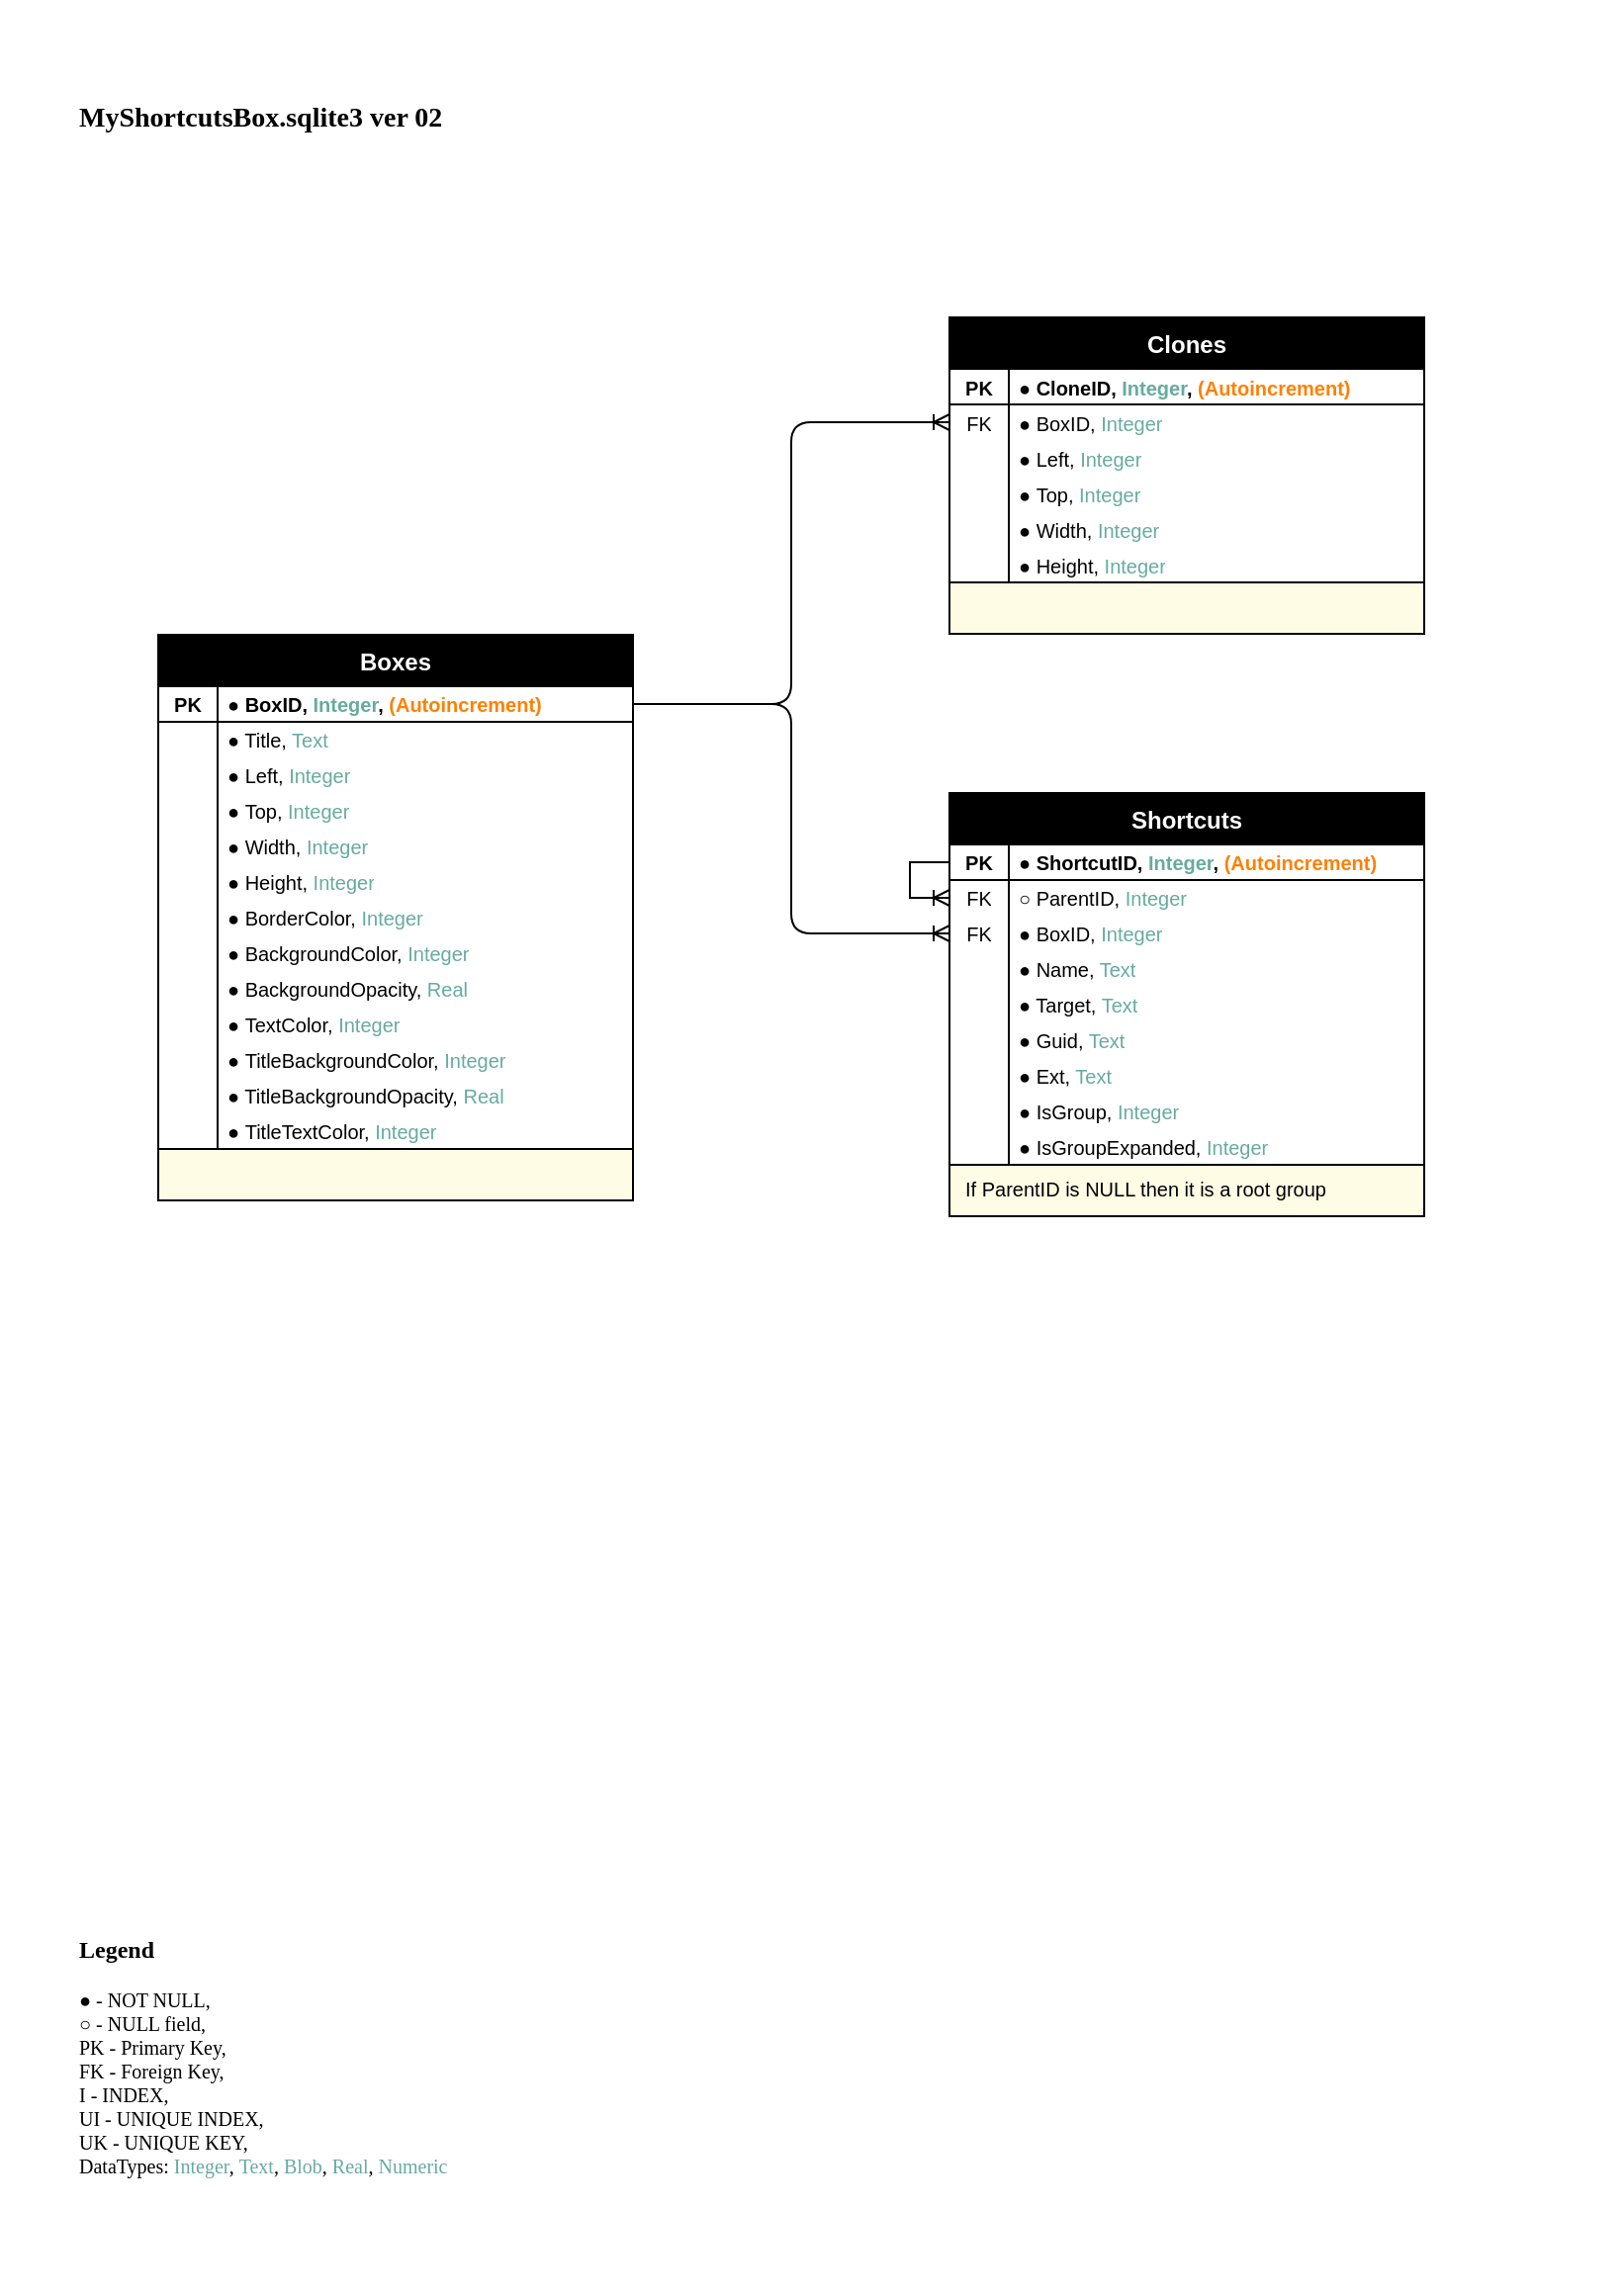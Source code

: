 <mxfile pages="1" version="11.2.4" type="device"><diagram id="GrYv8rEV_F49_auO6Bbg" name="Page-1"><mxGraphModel dx="1278" dy="998" grid="1" gridSize="10" guides="1" tooltips="1" connect="1" arrows="1" fold="1" page="1" pageScale="1" pageWidth="827" pageHeight="1169" background="#FFFFFF" math="0" shadow="0"><root><mxCell id="0"/><mxCell id="1" parent="0"/><mxCell id="ph_5-gx95TjAHodFDdF8-12" value="&lt;div style=&quot;text-align: left ; font-size: 14px&quot;&gt;&lt;span style=&quot;font-size: 14px&quot;&gt;MyShortcutsBox.sqlite3 ver 02&lt;/span&gt;&lt;/div&gt;" style="text;strokeColor=none;fillColor=none;spacing=0;spacingTop=0;overflow=hidden;rounded=0;shadow=0;glass=0;comic=0;startSize=26;fontFamily=Verdana;fontSize=14;fontColor=#000000;verticalAlign=middle;html=1;fontStyle=1;spacingLeft=40;labelPosition=center;verticalLabelPosition=middle;align=left;" parent="1" vertex="1"><mxGeometry width="820" height="120" as="geometry"/></mxCell><mxCell id="ph_5-gx95TjAHodFDdF8-13" value="&lt;font style=&quot;font-size: 12px&quot;&gt;&lt;b&gt;Legend&lt;br&gt;&lt;/b&gt;&lt;/font&gt;&lt;br&gt;●&amp;nbsp;- NOT NULL,&amp;nbsp;&lt;br&gt;○&amp;nbsp;- NULL field,&amp;nbsp;&lt;br&gt;PK - Primary Key,&amp;nbsp;&lt;br&gt;FK - Foreign Key,&amp;nbsp;&lt;br&gt;I&amp;nbsp;- INDEX,&amp;nbsp;&lt;br&gt;UI&amp;nbsp;- UNIQUE INDEX, &lt;br&gt;UK&amp;nbsp;- UNIQUE KEY,&lt;font color=&quot;#67ab9f&quot;&gt;&amp;nbsp;&lt;/font&gt;&lt;br&gt;DataTypes:&lt;font color=&quot;#67ab9f&quot;&gt;&amp;nbsp;&lt;/font&gt;&lt;font color=&quot;#67ab9f&quot;&gt;Integer&lt;/font&gt;,&amp;nbsp;&lt;font color=&quot;#67ab9f&quot;&gt;Text&lt;/font&gt;,&amp;nbsp;&lt;font color=&quot;#67ab9f&quot;&gt;Blob&lt;/font&gt;,&amp;nbsp;&lt;font color=&quot;#67ab9f&quot;&gt;Real&lt;/font&gt;,&amp;nbsp;&lt;font color=&quot;#67ab9f&quot;&gt;Numeric&lt;/font&gt;" style="text;strokeColor=none;fillColor=none;spacing=40;spacingTop=0;overflow=hidden;rounded=0;shadow=0;glass=0;comic=0;startSize=26;fontFamily=Verdana;fontSize=10;fontColor=#000000;verticalAlign=middle;spacingLeft=0;html=1;spacingBottom=0;spacingRight=0;" parent="1" vertex="1"><mxGeometry y="920" width="820" height="240" as="geometry"/></mxCell><mxCell id="ph_5-gx95TjAHodFDdF8-14" value="" style="fontSize=12;html=1;endArrow=ERoneToMany;shadow=0;strokeColor=#000000;rounded=1;edgeStyle=orthogonalEdgeStyle;exitX=1;exitY=0.5;exitDx=0;exitDy=0;entryX=0;entryY=0.5;entryDx=0;entryDy=0;" parent="1" source="ph_5-gx95TjAHodFDdF8-16" target="ph_5-gx95TjAHodFDdF8-46" edge="1"><mxGeometry width="100" height="100" relative="1" as="geometry"><mxPoint x="550" y="442" as="sourcePoint"/><mxPoint x="790" y="452" as="targetPoint"/></mxGeometry></mxCell><mxCell id="ph_5-gx95TjAHodFDdF8-15" value="Boxes" style="swimlane;fontStyle=1;childLayout=stackLayout;horizontal=1;startSize=26;fillColor=#000000;horizontalStack=0;resizeParent=1;resizeParentMax=0;resizeLast=0;collapsible=1;marginBottom=0;swimlaneFillColor=#ffffff;align=center;fontSize=12;rounded=0;shadow=0;strokeColor=#000000;fontColor=#FFFFFF;glass=0;comic=0;spacing=0;fontFamily=Helvetica;" parent="1" vertex="1"><mxGeometry x="80" y="321" width="240" height="286" as="geometry"/></mxCell><mxCell id="ph_5-gx95TjAHodFDdF8-16" value="● BoxID, &lt;font color=&quot;#67ab9f&quot;&gt;Integer&lt;/font&gt;, &lt;font color=&quot;#ff8000&quot;&gt;(Autoincrement)&lt;/font&gt;" style="shape=partialRectangle;top=0;left=0;right=0;bottom=1;align=left;verticalAlign=middle;fillColor=none;spacingLeft=35;spacingRight=0;overflow=hidden;rotatable=0;points=[[0,0.5],[1,0.5]];portConstraint=eastwest;dropTarget=0;fontStyle=1;fontSize=10;strokeColor=#000000;spacing=0;html=1;fontFamily=Helvetica;whiteSpace=wrap;fontColor=#000000;" parent="ph_5-gx95TjAHodFDdF8-15" vertex="1"><mxGeometry y="26" width="240" height="18" as="geometry"/></mxCell><mxCell id="ph_5-gx95TjAHodFDdF8-17" value="&lt;span&gt;PK&lt;/span&gt;" style="shape=partialRectangle;top=0;left=0;bottom=0;fillColor=none;align=center;verticalAlign=middle;spacingLeft=0;spacingRight=0;overflow=hidden;rotatable=0;points=[];portConstraint=eastwest;part=1;fontSize=10;fontStyle=1;spacing=0;spacingTop=0;fontFamily=Helvetica;whiteSpace=wrap;html=1;fontColor=#000000;" parent="ph_5-gx95TjAHodFDdF8-16" vertex="1" connectable="0"><mxGeometry width="30" height="18" as="geometry"/></mxCell><mxCell id="ph_5-gx95TjAHodFDdF8-18" value="● Title, &lt;font color=&quot;#67ab9f&quot;&gt;Text&lt;/font&gt;&lt;br&gt;" style="shape=partialRectangle;top=0;left=0;right=0;bottom=0;align=left;verticalAlign=middle;fillColor=none;spacingLeft=35;spacingRight=0;overflow=hidden;rotatable=0;points=[[0,0.5],[1,0.5]];portConstraint=eastwest;dropTarget=0;fontSize=10;spacing=0;spacingTop=0;html=1;fontFamily=Helvetica;whiteSpace=wrap;fontColor=#000000;" parent="ph_5-gx95TjAHodFDdF8-15" vertex="1"><mxGeometry y="44" width="240" height="18" as="geometry"/></mxCell><mxCell id="ph_5-gx95TjAHodFDdF8-19" value="" style="shape=partialRectangle;top=0;left=0;bottom=0;fillColor=none;align=center;verticalAlign=middle;spacingLeft=0;spacingRight=0;overflow=hidden;rotatable=0;points=[];portConstraint=eastwest;part=1;fontSize=10;spacing=0;spacingTop=0;fontFamily=Helvetica;whiteSpace=wrap;html=1;fontColor=#000000;" parent="ph_5-gx95TjAHodFDdF8-18" vertex="1" connectable="0"><mxGeometry width="30" height="18" as="geometry"/></mxCell><mxCell id="ph_5-gx95TjAHodFDdF8-20" value="&lt;span&gt;●&lt;/span&gt;&amp;nbsp;Left, &lt;font color=&quot;#67ab9f&quot;&gt;Integer&lt;/font&gt;&lt;br&gt;" style="shape=partialRectangle;top=0;left=0;right=0;bottom=0;align=left;verticalAlign=middle;fillColor=none;spacingLeft=35;spacingRight=0;overflow=hidden;rotatable=0;points=[[0,0.5],[1,0.5]];portConstraint=eastwest;dropTarget=0;fontSize=10;spacing=0;spacingTop=0;html=1;fontFamily=Helvetica;whiteSpace=wrap;fontColor=#000000;" parent="ph_5-gx95TjAHodFDdF8-15" vertex="1"><mxGeometry y="62" width="240" height="18" as="geometry"/></mxCell><mxCell id="ph_5-gx95TjAHodFDdF8-21" value="" style="shape=partialRectangle;top=0;left=0;bottom=0;fillColor=none;align=center;verticalAlign=middle;spacingLeft=0;spacingRight=0;overflow=hidden;rotatable=0;points=[];portConstraint=eastwest;part=1;fontSize=10;spacing=0;spacingTop=0;fontFamily=Helvetica;whiteSpace=wrap;html=1;fontColor=#000000;" parent="ph_5-gx95TjAHodFDdF8-20" vertex="1" connectable="0"><mxGeometry width="30" height="18" as="geometry"/></mxCell><mxCell id="ph_5-gx95TjAHodFDdF8-22" value="&lt;span&gt;●&lt;/span&gt;&amp;nbsp;Top, &lt;font color=&quot;#67ab9f&quot;&gt;Integer&lt;/font&gt;&lt;br&gt;" style="shape=partialRectangle;top=0;left=0;right=0;bottom=0;align=left;verticalAlign=middle;fillColor=none;spacingLeft=35;spacingRight=0;overflow=hidden;rotatable=0;points=[[0,0.5],[1,0.5]];portConstraint=eastwest;dropTarget=0;fontSize=10;spacing=0;spacingTop=0;html=1;fontFamily=Helvetica;whiteSpace=wrap;fontColor=#000000;" parent="ph_5-gx95TjAHodFDdF8-15" vertex="1"><mxGeometry y="80" width="240" height="18" as="geometry"/></mxCell><mxCell id="ph_5-gx95TjAHodFDdF8-23" value="" style="shape=partialRectangle;top=0;left=0;bottom=0;fillColor=none;align=center;verticalAlign=middle;spacingLeft=0;spacingRight=0;overflow=hidden;rotatable=0;points=[];portConstraint=eastwest;part=1;fontSize=10;spacing=0;spacingTop=0;fontFamily=Helvetica;whiteSpace=wrap;html=1;fontColor=#000000;" parent="ph_5-gx95TjAHodFDdF8-22" vertex="1" connectable="0"><mxGeometry width="30" height="18" as="geometry"/></mxCell><mxCell id="ph_5-gx95TjAHodFDdF8-24" value="&lt;span&gt;●&lt;/span&gt;&amp;nbsp;Width, &lt;font color=&quot;#67ab9f&quot;&gt;Integer&lt;/font&gt;&lt;br&gt;" style="shape=partialRectangle;top=0;left=0;right=0;bottom=0;align=left;verticalAlign=middle;fillColor=none;spacingLeft=35;spacingRight=0;overflow=hidden;rotatable=0;points=[[0,0.5],[1,0.5]];portConstraint=eastwest;dropTarget=0;fontSize=10;spacing=0;spacingTop=0;html=1;fontFamily=Helvetica;whiteSpace=wrap;fontColor=#000000;" parent="ph_5-gx95TjAHodFDdF8-15" vertex="1"><mxGeometry y="98" width="240" height="18" as="geometry"/></mxCell><mxCell id="ph_5-gx95TjAHodFDdF8-25" value="" style="shape=partialRectangle;top=0;left=0;bottom=0;fillColor=none;align=center;verticalAlign=middle;spacingLeft=0;spacingRight=0;overflow=hidden;rotatable=0;points=[];portConstraint=eastwest;part=1;fontSize=10;spacing=0;spacingTop=0;fontFamily=Helvetica;whiteSpace=wrap;html=1;fontColor=#000000;" parent="ph_5-gx95TjAHodFDdF8-24" vertex="1" connectable="0"><mxGeometry width="30" height="18" as="geometry"/></mxCell><mxCell id="ph_5-gx95TjAHodFDdF8-26" value="&lt;span&gt;●&lt;/span&gt;&amp;nbsp;Height, &lt;font color=&quot;#67ab9f&quot;&gt;Integer&lt;/font&gt;&lt;br&gt;" style="shape=partialRectangle;top=0;left=0;right=0;bottom=0;align=left;verticalAlign=middle;fillColor=none;spacingLeft=35;spacingRight=0;overflow=hidden;rotatable=0;points=[[0,0.5],[1,0.5]];portConstraint=eastwest;dropTarget=0;fontSize=10;spacing=0;spacingTop=0;html=1;fontFamily=Helvetica;whiteSpace=wrap;fontColor=#000000;" parent="ph_5-gx95TjAHodFDdF8-15" vertex="1"><mxGeometry y="116" width="240" height="18" as="geometry"/></mxCell><mxCell id="ph_5-gx95TjAHodFDdF8-27" value="" style="shape=partialRectangle;top=0;left=0;bottom=0;fillColor=none;align=center;verticalAlign=middle;spacingLeft=0;spacingRight=0;overflow=hidden;rotatable=0;points=[];portConstraint=eastwest;part=1;fontSize=10;spacing=0;spacingTop=0;fontFamily=Helvetica;whiteSpace=wrap;html=1;fontColor=#000000;" parent="ph_5-gx95TjAHodFDdF8-26" vertex="1" connectable="0"><mxGeometry width="30" height="18" as="geometry"/></mxCell><mxCell id="ph_5-gx95TjAHodFDdF8-28" value="&lt;span&gt;●&lt;/span&gt;&amp;nbsp;BorderColor, &lt;font color=&quot;#67ab9f&quot;&gt;Integer&lt;/font&gt;" style="shape=partialRectangle;top=0;left=0;right=0;bottom=0;align=left;verticalAlign=middle;fillColor=none;spacingLeft=35;spacingRight=0;overflow=hidden;rotatable=0;points=[[0,0.5],[1,0.5]];portConstraint=eastwest;dropTarget=0;fontSize=10;spacing=0;spacingTop=0;html=1;fontFamily=Helvetica;whiteSpace=wrap;fontColor=#000000;" parent="ph_5-gx95TjAHodFDdF8-15" vertex="1"><mxGeometry y="134" width="240" height="18" as="geometry"/></mxCell><mxCell id="ph_5-gx95TjAHodFDdF8-29" value="" style="shape=partialRectangle;top=0;left=0;bottom=0;fillColor=none;align=center;verticalAlign=middle;spacingLeft=0;spacingRight=0;overflow=hidden;rotatable=0;points=[];portConstraint=eastwest;part=1;fontSize=10;spacing=0;spacingTop=0;fontFamily=Helvetica;whiteSpace=wrap;html=1;fontColor=#000000;" parent="ph_5-gx95TjAHodFDdF8-28" vertex="1" connectable="0"><mxGeometry width="30" height="18" as="geometry"/></mxCell><mxCell id="ph_5-gx95TjAHodFDdF8-36" value="&lt;span&gt;●&lt;/span&gt;&amp;nbsp;BackgroundColor, &lt;font color=&quot;#67ab9f&quot;&gt;Integer&lt;/font&gt;" style="shape=partialRectangle;top=0;left=0;right=0;bottom=0;align=left;verticalAlign=middle;fillColor=none;spacingLeft=35;spacingRight=0;overflow=hidden;rotatable=0;points=[[0,0.5],[1,0.5]];portConstraint=eastwest;dropTarget=0;fontSize=10;spacing=0;spacingTop=0;html=1;fontFamily=Helvetica;whiteSpace=wrap;fontColor=#000000;" parent="ph_5-gx95TjAHodFDdF8-15" vertex="1"><mxGeometry y="152" width="240" height="18" as="geometry"/></mxCell><mxCell id="ph_5-gx95TjAHodFDdF8-37" value="" style="shape=partialRectangle;top=0;left=0;bottom=0;fillColor=none;align=center;verticalAlign=middle;spacingLeft=0;spacingRight=0;overflow=hidden;rotatable=0;points=[];portConstraint=eastwest;part=1;fontSize=10;spacing=0;spacingTop=0;fontFamily=Helvetica;whiteSpace=wrap;html=1;fontColor=#000000;" parent="ph_5-gx95TjAHodFDdF8-36" vertex="1" connectable="0"><mxGeometry width="30" height="18" as="geometry"/></mxCell><mxCell id="ph_5-gx95TjAHodFDdF8-38" value="&lt;span&gt;●&lt;/span&gt;&amp;nbsp;BackgroundOpacity, &lt;font color=&quot;#67ab9f&quot;&gt;Real&lt;/font&gt;" style="shape=partialRectangle;top=0;left=0;right=0;bottom=0;align=left;verticalAlign=middle;fillColor=none;spacingLeft=35;spacingRight=0;overflow=hidden;rotatable=0;points=[[0,0.5],[1,0.5]];portConstraint=eastwest;dropTarget=0;fontSize=10;spacing=0;spacingTop=0;html=1;fontFamily=Helvetica;whiteSpace=wrap;fontColor=#000000;" parent="ph_5-gx95TjAHodFDdF8-15" vertex="1"><mxGeometry y="170" width="240" height="18" as="geometry"/></mxCell><mxCell id="ph_5-gx95TjAHodFDdF8-39" value="" style="shape=partialRectangle;top=0;left=0;bottom=0;fillColor=none;align=center;verticalAlign=middle;spacingLeft=0;spacingRight=0;overflow=hidden;rotatable=0;points=[];portConstraint=eastwest;part=1;fontSize=10;spacing=0;spacingTop=0;fontFamily=Helvetica;whiteSpace=wrap;html=1;fontColor=#000000;" parent="ph_5-gx95TjAHodFDdF8-38" vertex="1" connectable="0"><mxGeometry width="30" height="18" as="geometry"/></mxCell><mxCell id="ph_5-gx95TjAHodFDdF8-40" value="&lt;span&gt;●&lt;/span&gt;&amp;nbsp;TextColor, &lt;font color=&quot;#67ab9f&quot;&gt;Integer&lt;/font&gt;" style="shape=partialRectangle;top=0;left=0;right=0;bottom=0;align=left;verticalAlign=middle;fillColor=none;spacingLeft=35;spacingRight=0;overflow=hidden;rotatable=0;points=[[0,0.5],[1,0.5]];portConstraint=eastwest;dropTarget=0;fontSize=10;spacing=0;spacingTop=0;html=1;fontFamily=Helvetica;whiteSpace=wrap;fontColor=#000000;" parent="ph_5-gx95TjAHodFDdF8-15" vertex="1"><mxGeometry y="188" width="240" height="18" as="geometry"/></mxCell><mxCell id="ph_5-gx95TjAHodFDdF8-41" value="" style="shape=partialRectangle;top=0;left=0;bottom=0;fillColor=none;align=center;verticalAlign=middle;spacingLeft=0;spacingRight=0;overflow=hidden;rotatable=0;points=[];portConstraint=eastwest;part=1;fontSize=10;spacing=0;spacingTop=0;fontFamily=Helvetica;whiteSpace=wrap;html=1;fontColor=#000000;" parent="ph_5-gx95TjAHodFDdF8-40" vertex="1" connectable="0"><mxGeometry width="30" height="18" as="geometry"/></mxCell><mxCell id="ph_5-gx95TjAHodFDdF8-30" value="&lt;span&gt;●&lt;/span&gt;&amp;nbsp;TitleBackgroundColor, &lt;font color=&quot;#67ab9f&quot;&gt;Integer&lt;/font&gt;&lt;br&gt;" style="shape=partialRectangle;top=0;left=0;right=0;bottom=0;align=left;verticalAlign=middle;fillColor=none;spacingLeft=35;spacingRight=0;overflow=hidden;rotatable=0;points=[[0,0.5],[1,0.5]];portConstraint=eastwest;dropTarget=0;fontSize=10;spacing=0;spacingTop=0;html=1;fontFamily=Helvetica;whiteSpace=wrap;fontColor=#000000;" parent="ph_5-gx95TjAHodFDdF8-15" vertex="1"><mxGeometry y="206" width="240" height="18" as="geometry"/></mxCell><mxCell id="ph_5-gx95TjAHodFDdF8-31" value="" style="shape=partialRectangle;top=0;left=0;bottom=0;fillColor=none;align=center;verticalAlign=middle;spacingLeft=0;spacingRight=0;overflow=hidden;rotatable=0;points=[];portConstraint=eastwest;part=1;fontSize=10;spacing=0;spacingTop=0;fontFamily=Helvetica;whiteSpace=wrap;html=1;fontColor=#000000;" parent="ph_5-gx95TjAHodFDdF8-30" vertex="1" connectable="0"><mxGeometry width="30" height="18" as="geometry"/></mxCell><mxCell id="ph_5-gx95TjAHodFDdF8-32" value="● TitleBackgroundOpacity, &lt;font color=&quot;#67ab9f&quot;&gt;Real&lt;/font&gt;&lt;br&gt;" style="shape=partialRectangle;top=0;left=0;right=0;bottom=0;align=left;verticalAlign=middle;fillColor=none;spacingLeft=35;spacingRight=0;overflow=hidden;rotatable=0;points=[[0,0.5],[1,0.5]];portConstraint=eastwest;dropTarget=0;fontSize=10;spacing=0;spacingTop=0;html=1;fontFamily=Helvetica;whiteSpace=wrap;fontColor=#000000;" parent="ph_5-gx95TjAHodFDdF8-15" vertex="1"><mxGeometry y="224" width="240" height="18" as="geometry"/></mxCell><mxCell id="ph_5-gx95TjAHodFDdF8-33" value="" style="shape=partialRectangle;top=0;left=0;bottom=0;fillColor=none;align=center;verticalAlign=middle;spacingLeft=0;spacingRight=0;overflow=hidden;rotatable=0;points=[];portConstraint=eastwest;part=1;fontSize=10;spacing=0;spacingTop=0;fontFamily=Helvetica;whiteSpace=wrap;html=1;fontColor=#000000;" parent="ph_5-gx95TjAHodFDdF8-32" vertex="1" connectable="0"><mxGeometry width="30" height="18" as="geometry"/></mxCell><mxCell id="ph_5-gx95TjAHodFDdF8-34" value="&lt;span&gt;●&lt;/span&gt;&amp;nbsp;TitleTextColor, &lt;font color=&quot;#67ab9f&quot;&gt;Integer&lt;/font&gt;&lt;br&gt;" style="shape=partialRectangle;top=0;left=0;right=0;bottom=0;align=left;verticalAlign=middle;fillColor=none;spacingLeft=35;spacingRight=0;overflow=hidden;rotatable=0;points=[[0,0.5],[1,0.5]];portConstraint=eastwest;dropTarget=0;fontSize=10;spacing=0;spacingTop=0;html=1;fontFamily=Helvetica;whiteSpace=wrap;fontColor=#000000;" parent="ph_5-gx95TjAHodFDdF8-15" vertex="1"><mxGeometry y="242" width="240" height="18" as="geometry"/></mxCell><mxCell id="ph_5-gx95TjAHodFDdF8-35" value="" style="shape=partialRectangle;top=0;left=0;bottom=0;fillColor=none;align=center;verticalAlign=middle;spacingLeft=0;spacingRight=0;overflow=hidden;rotatable=0;points=[];portConstraint=eastwest;part=1;fontSize=10;spacing=0;spacingTop=0;fontFamily=Helvetica;whiteSpace=wrap;html=1;fontColor=#000000;" parent="ph_5-gx95TjAHodFDdF8-34" vertex="1" connectable="0"><mxGeometry width="30" height="18" as="geometry"/></mxCell><mxCell id="ph_5-gx95TjAHodFDdF8-42" value="" style="shape=partialRectangle;top=1;left=1;right=1;bottom=1;align=left;verticalAlign=top;fillColor=#FFFCE6;spacingLeft=6;spacingRight=4;overflow=hidden;rotatable=0;points=[[0,0.5],[1,0.5]];portConstraint=eastwest;dropTarget=0;fontSize=10;strokeColor=#000000;fontColor=#000000;fontStyle=0;html=1;whiteSpace=wrap;" parent="ph_5-gx95TjAHodFDdF8-15" vertex="1"><mxGeometry y="260" width="240" height="26" as="geometry"/></mxCell><mxCell id="ph_5-gx95TjAHodFDdF8-43" value="Clones" style="swimlane;fontStyle=1;childLayout=stackLayout;horizontal=1;startSize=26;fillColor=#000000;horizontalStack=0;resizeParent=1;resizeParentMax=0;resizeLast=0;collapsible=1;marginBottom=0;swimlaneFillColor=#ffffff;align=center;fontSize=12;rounded=0;shadow=0;strokeColor=#000000;fontColor=#FFFFFF;glass=0;comic=0;spacing=0;fontFamily=Helvetica;" parent="1" vertex="1"><mxGeometry x="480" y="160.5" width="240" height="160" as="geometry"/></mxCell><mxCell id="ph_5-gx95TjAHodFDdF8-44" value="● CloneID, &lt;font color=&quot;#67ab9f&quot;&gt;Integer&lt;/font&gt;, &lt;font color=&quot;#ff8000&quot;&gt;(Autoincrement)&lt;/font&gt;&lt;br&gt;" style="shape=partialRectangle;top=0;left=0;right=0;bottom=1;align=left;verticalAlign=middle;fillColor=none;spacingLeft=35;spacingRight=0;overflow=hidden;rotatable=0;points=[[0,0.5],[1,0.5]];portConstraint=eastwest;dropTarget=0;fontStyle=1;fontSize=10;strokeColor=#000000;spacing=0;html=1;fontFamily=Helvetica;whiteSpace=wrap;fontColor=#000000;" parent="ph_5-gx95TjAHodFDdF8-43" vertex="1"><mxGeometry y="26" width="240" height="18" as="geometry"/></mxCell><mxCell id="ph_5-gx95TjAHodFDdF8-45" value="&lt;span&gt;PK&lt;/span&gt;" style="shape=partialRectangle;top=0;left=0;bottom=0;fillColor=none;align=center;verticalAlign=middle;spacingLeft=0;spacingRight=0;overflow=hidden;rotatable=0;points=[];portConstraint=eastwest;part=1;fontSize=10;fontStyle=1;spacing=0;spacingTop=0;fontFamily=Helvetica;whiteSpace=wrap;html=1;fontColor=#000000;" parent="ph_5-gx95TjAHodFDdF8-44" vertex="1" connectable="0"><mxGeometry width="30" height="18" as="geometry"/></mxCell><mxCell id="ph_5-gx95TjAHodFDdF8-46" value="&lt;span&gt;●&lt;/span&gt;&amp;nbsp;BoxID, &lt;font color=&quot;#67ab9f&quot;&gt;Integer&lt;/font&gt;" style="shape=partialRectangle;top=0;left=0;right=0;bottom=0;align=left;verticalAlign=middle;fillColor=none;spacingLeft=35;spacingRight=0;overflow=hidden;rotatable=0;points=[[0,0.5],[1,0.5]];portConstraint=eastwest;dropTarget=0;fontSize=10;spacing=0;spacingTop=0;html=1;fontFamily=Helvetica;whiteSpace=wrap;fontColor=#000000;" parent="ph_5-gx95TjAHodFDdF8-43" vertex="1"><mxGeometry y="44" width="240" height="18" as="geometry"/></mxCell><mxCell id="ph_5-gx95TjAHodFDdF8-47" value="FK" style="shape=partialRectangle;top=0;left=0;bottom=0;fillColor=none;align=center;verticalAlign=middle;spacingLeft=0;spacingRight=0;overflow=hidden;rotatable=0;points=[];portConstraint=eastwest;part=1;fontSize=10;spacing=0;spacingTop=0;fontFamily=Helvetica;whiteSpace=wrap;html=1;fontColor=#000000;" parent="ph_5-gx95TjAHodFDdF8-46" vertex="1" connectable="0"><mxGeometry width="30" height="18" as="geometry"/></mxCell><mxCell id="ph_5-gx95TjAHodFDdF8-48" value="&lt;span&gt;●&lt;/span&gt;&amp;nbsp;Left, &lt;font color=&quot;#67ab9f&quot;&gt;Integer&lt;/font&gt;&lt;br&gt;" style="shape=partialRectangle;top=0;left=0;right=0;bottom=0;align=left;verticalAlign=middle;fillColor=none;spacingLeft=35;spacingRight=0;overflow=hidden;rotatable=0;points=[[0,0.5],[1,0.5]];portConstraint=eastwest;dropTarget=0;fontSize=10;spacing=0;spacingTop=0;html=1;fontFamily=Helvetica;whiteSpace=wrap;fontColor=#000000;" parent="ph_5-gx95TjAHodFDdF8-43" vertex="1"><mxGeometry y="62" width="240" height="18" as="geometry"/></mxCell><mxCell id="ph_5-gx95TjAHodFDdF8-49" value="" style="shape=partialRectangle;top=0;left=0;bottom=0;fillColor=none;align=center;verticalAlign=middle;spacingLeft=0;spacingRight=0;overflow=hidden;rotatable=0;points=[];portConstraint=eastwest;part=1;fontSize=10;spacing=0;spacingTop=0;fontFamily=Helvetica;whiteSpace=wrap;html=1;fontColor=#000000;" parent="ph_5-gx95TjAHodFDdF8-48" vertex="1" connectable="0"><mxGeometry width="30" height="18" as="geometry"/></mxCell><mxCell id="ph_5-gx95TjAHodFDdF8-50" value="&lt;span&gt;●&lt;/span&gt;&amp;nbsp;Top, &lt;font color=&quot;#67ab9f&quot;&gt;Integer&lt;/font&gt;&lt;br&gt;" style="shape=partialRectangle;top=0;left=0;right=0;bottom=0;align=left;verticalAlign=middle;fillColor=none;spacingLeft=35;spacingRight=0;overflow=hidden;rotatable=0;points=[[0,0.5],[1,0.5]];portConstraint=eastwest;dropTarget=0;fontSize=10;spacing=0;spacingTop=0;html=1;fontFamily=Helvetica;whiteSpace=wrap;fontColor=#000000;" parent="ph_5-gx95TjAHodFDdF8-43" vertex="1"><mxGeometry y="80" width="240" height="18" as="geometry"/></mxCell><mxCell id="ph_5-gx95TjAHodFDdF8-51" value="" style="shape=partialRectangle;top=0;left=0;bottom=0;fillColor=none;align=center;verticalAlign=middle;spacingLeft=0;spacingRight=0;overflow=hidden;rotatable=0;points=[];portConstraint=eastwest;part=1;fontSize=10;spacing=0;spacingTop=0;fontFamily=Helvetica;whiteSpace=wrap;html=1;fontColor=#000000;" parent="ph_5-gx95TjAHodFDdF8-50" vertex="1" connectable="0"><mxGeometry width="30" height="18" as="geometry"/></mxCell><mxCell id="ph_5-gx95TjAHodFDdF8-52" value="&lt;span&gt;●&lt;/span&gt;&amp;nbsp;Width, &lt;font color=&quot;#67ab9f&quot;&gt;Integer&lt;/font&gt;&lt;br&gt;" style="shape=partialRectangle;top=0;left=0;right=0;bottom=0;align=left;verticalAlign=middle;fillColor=none;spacingLeft=35;spacingRight=0;overflow=hidden;rotatable=0;points=[[0,0.5],[1,0.5]];portConstraint=eastwest;dropTarget=0;fontSize=10;spacing=0;spacingTop=0;html=1;fontFamily=Helvetica;whiteSpace=wrap;fontColor=#000000;" parent="ph_5-gx95TjAHodFDdF8-43" vertex="1"><mxGeometry y="98" width="240" height="18" as="geometry"/></mxCell><mxCell id="ph_5-gx95TjAHodFDdF8-53" value="" style="shape=partialRectangle;top=0;left=0;bottom=0;fillColor=none;align=center;verticalAlign=middle;spacingLeft=0;spacingRight=0;overflow=hidden;rotatable=0;points=[];portConstraint=eastwest;part=1;fontSize=10;spacing=0;spacingTop=0;fontFamily=Helvetica;whiteSpace=wrap;html=1;fontColor=#000000;" parent="ph_5-gx95TjAHodFDdF8-52" vertex="1" connectable="0"><mxGeometry width="30" height="18" as="geometry"/></mxCell><mxCell id="ph_5-gx95TjAHodFDdF8-54" value="&lt;span&gt;●&lt;/span&gt;&amp;nbsp;Height, &lt;font color=&quot;#67ab9f&quot;&gt;Integer&lt;/font&gt;&lt;br&gt;" style="shape=partialRectangle;top=0;left=0;right=0;bottom=0;align=left;verticalAlign=middle;fillColor=none;spacingLeft=35;spacingRight=0;overflow=hidden;rotatable=0;points=[[0,0.5],[1,0.5]];portConstraint=eastwest;dropTarget=0;fontSize=10;spacing=0;spacingTop=0;html=1;fontFamily=Helvetica;whiteSpace=wrap;fontColor=#000000;" parent="ph_5-gx95TjAHodFDdF8-43" vertex="1"><mxGeometry y="116" width="240" height="18" as="geometry"/></mxCell><mxCell id="ph_5-gx95TjAHodFDdF8-55" value="" style="shape=partialRectangle;top=0;left=0;bottom=0;fillColor=none;align=center;verticalAlign=middle;spacingLeft=0;spacingRight=0;overflow=hidden;rotatable=0;points=[];portConstraint=eastwest;part=1;fontSize=10;spacing=0;spacingTop=0;fontFamily=Helvetica;whiteSpace=wrap;html=1;fontColor=#000000;" parent="ph_5-gx95TjAHodFDdF8-54" vertex="1" connectable="0"><mxGeometry width="30" height="18" as="geometry"/></mxCell><mxCell id="ph_5-gx95TjAHodFDdF8-56" value="" style="shape=partialRectangle;top=1;left=1;right=1;bottom=1;align=left;verticalAlign=top;fillColor=#FFFCE6;spacingLeft=6;spacingRight=4;overflow=hidden;rotatable=0;points=[[0,0.5],[1,0.5]];portConstraint=eastwest;dropTarget=0;fontSize=10;strokeColor=#000000;fontColor=#000000;fontStyle=0;html=1;whiteSpace=wrap;" parent="ph_5-gx95TjAHodFDdF8-43" vertex="1"><mxGeometry y="134" width="240" height="26" as="geometry"/></mxCell><mxCell id="ph_5-gx95TjAHodFDdF8-79" value="Shortcuts" style="swimlane;fontStyle=1;childLayout=stackLayout;horizontal=1;startSize=26;fillColor=#000000;horizontalStack=0;resizeParent=1;resizeParentMax=0;resizeLast=0;collapsible=1;marginBottom=0;swimlaneFillColor=#ffffff;align=center;fontSize=12;rounded=0;shadow=0;strokeColor=#000000;fontColor=#FFFFFF;glass=0;comic=0;spacing=0;fontFamily=Helvetica;" parent="1" vertex="1"><mxGeometry x="480" y="401" width="240" height="214" as="geometry"/></mxCell><mxCell id="ph_5-gx95TjAHodFDdF8-80" value="● ShortcutID, &lt;font color=&quot;#67ab9f&quot;&gt;Integer&lt;/font&gt;, &lt;font color=&quot;#ff8000&quot;&gt;(Autoincrement)&lt;/font&gt;&lt;br&gt;" style="shape=partialRectangle;top=0;left=0;right=0;bottom=1;align=left;verticalAlign=middle;fillColor=none;spacingLeft=35;spacingRight=0;overflow=hidden;rotatable=0;points=[[0,0.5],[1,0.5]];portConstraint=eastwest;dropTarget=0;fontStyle=1;fontSize=10;strokeColor=#000000;spacing=0;html=1;fontFamily=Helvetica;whiteSpace=wrap;fontColor=#000000;" parent="ph_5-gx95TjAHodFDdF8-79" vertex="1"><mxGeometry y="26" width="240" height="18" as="geometry"/></mxCell><mxCell id="ph_5-gx95TjAHodFDdF8-81" value="&lt;span&gt;PK&lt;/span&gt;" style="shape=partialRectangle;top=0;left=0;bottom=0;fillColor=none;align=center;verticalAlign=middle;spacingLeft=0;spacingRight=0;overflow=hidden;rotatable=0;points=[];portConstraint=eastwest;part=1;fontSize=10;fontStyle=1;spacing=0;spacingTop=0;fontFamily=Helvetica;whiteSpace=wrap;html=1;fontColor=#000000;" parent="ph_5-gx95TjAHodFDdF8-80" vertex="1" connectable="0"><mxGeometry width="30" height="18" as="geometry"/></mxCell><mxCell id="qMku9ChexIWgGk_yryuq-1" value="&lt;span style=&quot;font-family: &amp;#34;verdana&amp;#34; ; white-space: nowrap&quot;&gt;○&lt;/span&gt;&amp;nbsp;ParentID, &lt;font color=&quot;#67ab9f&quot;&gt;Integer&lt;/font&gt;" style="shape=partialRectangle;top=0;left=0;right=0;bottom=0;align=left;verticalAlign=middle;fillColor=none;spacingLeft=35;spacingRight=0;overflow=hidden;rotatable=0;points=[[0,0.5],[1,0.5]];portConstraint=eastwest;dropTarget=0;fontSize=10;spacing=0;spacingTop=0;html=1;fontFamily=Helvetica;whiteSpace=wrap;fontColor=#000000;" parent="ph_5-gx95TjAHodFDdF8-79" vertex="1"><mxGeometry y="44" width="240" height="18" as="geometry"/></mxCell><mxCell id="qMku9ChexIWgGk_yryuq-2" value="FK" style="shape=partialRectangle;top=0;left=0;bottom=0;fillColor=none;align=center;verticalAlign=middle;spacingLeft=0;spacingRight=0;overflow=hidden;rotatable=0;points=[];portConstraint=eastwest;part=1;fontSize=10;spacing=0;spacingTop=0;fontFamily=Helvetica;whiteSpace=wrap;html=1;fontColor=#000000;" parent="qMku9ChexIWgGk_yryuq-1" vertex="1" connectable="0"><mxGeometry width="30" height="18" as="geometry"/></mxCell><mxCell id="ph_5-gx95TjAHodFDdF8-84" value="&lt;span&gt;●&lt;/span&gt;&amp;nbsp;BoxID, &lt;font color=&quot;#67ab9f&quot;&gt;Integer&lt;/font&gt;" style="shape=partialRectangle;top=0;left=0;right=0;bottom=0;align=left;verticalAlign=middle;fillColor=none;spacingLeft=35;spacingRight=0;overflow=hidden;rotatable=0;points=[[0,0.5],[1,0.5]];portConstraint=eastwest;dropTarget=0;fontSize=10;spacing=0;spacingTop=0;html=1;fontFamily=Helvetica;whiteSpace=wrap;fontColor=#000000;" parent="ph_5-gx95TjAHodFDdF8-79" vertex="1"><mxGeometry y="62" width="240" height="18" as="geometry"/></mxCell><mxCell id="ph_5-gx95TjAHodFDdF8-85" value="FK" style="shape=partialRectangle;top=0;left=0;bottom=0;fillColor=none;align=center;verticalAlign=middle;spacingLeft=0;spacingRight=0;overflow=hidden;rotatable=0;points=[];portConstraint=eastwest;part=1;fontSize=10;spacing=0;spacingTop=0;fontFamily=Helvetica;whiteSpace=wrap;html=1;fontColor=#000000;" parent="ph_5-gx95TjAHodFDdF8-84" vertex="1" connectable="0"><mxGeometry width="30" height="18" as="geometry"/></mxCell><mxCell id="ph_5-gx95TjAHodFDdF8-86" value="● Name, &lt;font color=&quot;#67ab9f&quot;&gt;Text&lt;/font&gt;&lt;br&gt;" style="shape=partialRectangle;top=0;left=0;right=0;bottom=0;align=left;verticalAlign=middle;fillColor=none;spacingLeft=35;spacingRight=0;overflow=hidden;rotatable=0;points=[[0,0.5],[1,0.5]];portConstraint=eastwest;dropTarget=0;fontSize=10;spacing=0;spacingTop=0;html=1;fontFamily=Helvetica;whiteSpace=wrap;fontColor=#000000;" parent="ph_5-gx95TjAHodFDdF8-79" vertex="1"><mxGeometry y="80" width="240" height="18" as="geometry"/></mxCell><mxCell id="ph_5-gx95TjAHodFDdF8-87" value="" style="shape=partialRectangle;top=0;left=0;bottom=0;fillColor=none;align=center;verticalAlign=middle;spacingLeft=0;spacingRight=0;overflow=hidden;rotatable=0;points=[];portConstraint=eastwest;part=1;fontSize=10;spacing=0;spacingTop=0;fontFamily=Helvetica;whiteSpace=wrap;html=1;fontColor=#000000;" parent="ph_5-gx95TjAHodFDdF8-86" vertex="1" connectable="0"><mxGeometry width="30" height="18" as="geometry"/></mxCell><mxCell id="ph_5-gx95TjAHodFDdF8-88" value="● Target, &lt;font color=&quot;#67ab9f&quot;&gt;Text&lt;/font&gt;&lt;br&gt;" style="shape=partialRectangle;top=0;left=0;right=0;bottom=0;align=left;verticalAlign=middle;fillColor=none;spacingLeft=35;spacingRight=0;overflow=hidden;rotatable=0;points=[[0,0.5],[1,0.5]];portConstraint=eastwest;dropTarget=0;fontSize=10;spacing=0;spacingTop=0;html=1;fontFamily=Helvetica;whiteSpace=wrap;fontColor=#000000;" parent="ph_5-gx95TjAHodFDdF8-79" vertex="1"><mxGeometry y="98" width="240" height="18" as="geometry"/></mxCell><mxCell id="ph_5-gx95TjAHodFDdF8-89" value="" style="shape=partialRectangle;top=0;left=0;bottom=0;fillColor=none;align=center;verticalAlign=middle;spacingLeft=0;spacingRight=0;overflow=hidden;rotatable=0;points=[];portConstraint=eastwest;part=1;fontSize=10;spacing=0;spacingTop=0;fontFamily=Helvetica;whiteSpace=wrap;html=1;fontColor=#000000;" parent="ph_5-gx95TjAHodFDdF8-88" vertex="1" connectable="0"><mxGeometry width="30" height="18" as="geometry"/></mxCell><mxCell id="ph_5-gx95TjAHodFDdF8-90" value="● Guid, &lt;font color=&quot;#67ab9f&quot;&gt;Text&lt;/font&gt;&lt;br&gt;" style="shape=partialRectangle;top=0;left=0;right=0;bottom=0;align=left;verticalAlign=middle;fillColor=none;spacingLeft=35;spacingRight=0;overflow=hidden;rotatable=0;points=[[0,0.5],[1,0.5]];portConstraint=eastwest;dropTarget=0;fontSize=10;spacing=0;spacingTop=0;html=1;fontFamily=Helvetica;whiteSpace=wrap;fontColor=#000000;" parent="ph_5-gx95TjAHodFDdF8-79" vertex="1"><mxGeometry y="116" width="240" height="18" as="geometry"/></mxCell><mxCell id="ph_5-gx95TjAHodFDdF8-91" value="" style="shape=partialRectangle;top=0;left=0;bottom=0;fillColor=none;align=center;verticalAlign=middle;spacingLeft=0;spacingRight=0;overflow=hidden;rotatable=0;points=[];portConstraint=eastwest;part=1;fontSize=10;spacing=0;spacingTop=0;fontFamily=Helvetica;whiteSpace=wrap;html=1;fontColor=#000000;" parent="ph_5-gx95TjAHodFDdF8-90" vertex="1" connectable="0"><mxGeometry width="30" height="18" as="geometry"/></mxCell><mxCell id="ph_5-gx95TjAHodFDdF8-92" value="● Ext, &lt;font color=&quot;#67ab9f&quot;&gt;Text&lt;/font&gt;&lt;br&gt;" style="shape=partialRectangle;top=0;left=0;right=0;bottom=0;align=left;verticalAlign=middle;fillColor=none;spacingLeft=35;spacingRight=0;overflow=hidden;rotatable=0;points=[[0,0.5],[1,0.5]];portConstraint=eastwest;dropTarget=0;fontSize=10;spacing=0;spacingTop=0;html=1;fontFamily=Helvetica;whiteSpace=wrap;fontColor=#000000;" parent="ph_5-gx95TjAHodFDdF8-79" vertex="1"><mxGeometry y="134" width="240" height="18" as="geometry"/></mxCell><mxCell id="ph_5-gx95TjAHodFDdF8-93" value="" style="shape=partialRectangle;top=0;left=0;bottom=0;fillColor=none;align=center;verticalAlign=middle;spacingLeft=0;spacingRight=0;overflow=hidden;rotatable=0;points=[];portConstraint=eastwest;part=1;fontSize=10;spacing=0;spacingTop=0;fontFamily=Helvetica;whiteSpace=wrap;html=1;fontColor=#000000;" parent="ph_5-gx95TjAHodFDdF8-92" vertex="1" connectable="0"><mxGeometry width="30" height="18" as="geometry"/></mxCell><mxCell id="qMku9ChexIWgGk_yryuq-4" value="&lt;span&gt;●&lt;/span&gt;&amp;nbsp;IsGroup, &lt;font color=&quot;#67ab9f&quot;&gt;Integer&lt;/font&gt;" style="shape=partialRectangle;top=0;left=0;right=0;bottom=0;align=left;verticalAlign=middle;fillColor=none;spacingLeft=35;spacingRight=0;overflow=hidden;rotatable=0;points=[[0,0.5],[1,0.5]];portConstraint=eastwest;dropTarget=0;fontSize=10;spacing=0;spacingTop=0;html=1;fontFamily=Helvetica;whiteSpace=wrap;fontColor=#000000;" parent="ph_5-gx95TjAHodFDdF8-79" vertex="1"><mxGeometry y="152" width="240" height="18" as="geometry"/></mxCell><mxCell id="qMku9ChexIWgGk_yryuq-5" value="" style="shape=partialRectangle;top=0;left=0;bottom=0;fillColor=none;align=center;verticalAlign=middle;spacingLeft=0;spacingRight=0;overflow=hidden;rotatable=0;points=[];portConstraint=eastwest;part=1;fontSize=10;spacing=0;spacingTop=0;fontFamily=Helvetica;whiteSpace=wrap;html=1;fontColor=#000000;" parent="qMku9ChexIWgGk_yryuq-4" vertex="1" connectable="0"><mxGeometry width="30" height="18" as="geometry"/></mxCell><mxCell id="ph_5-gx95TjAHodFDdF8-74" value="&lt;span&gt;●&lt;/span&gt;&amp;nbsp;IsGroupExpanded, &lt;font color=&quot;#67ab9f&quot;&gt;Integer&lt;/font&gt;" style="shape=partialRectangle;top=0;left=0;right=0;bottom=0;align=left;verticalAlign=middle;fillColor=none;spacingLeft=35;spacingRight=0;overflow=hidden;rotatable=0;points=[[0,0.5],[1,0.5]];portConstraint=eastwest;dropTarget=0;fontSize=10;spacing=0;spacingTop=0;html=1;fontFamily=Helvetica;whiteSpace=wrap;fontColor=#000000;" parent="ph_5-gx95TjAHodFDdF8-79" vertex="1"><mxGeometry y="170" width="240" height="18" as="geometry"/></mxCell><mxCell id="ph_5-gx95TjAHodFDdF8-75" value="" style="shape=partialRectangle;top=0;left=0;bottom=0;fillColor=none;align=center;verticalAlign=middle;spacingLeft=0;spacingRight=0;overflow=hidden;rotatable=0;points=[];portConstraint=eastwest;part=1;fontSize=10;spacing=0;spacingTop=0;fontFamily=Helvetica;whiteSpace=wrap;html=1;fontColor=#000000;" parent="ph_5-gx95TjAHodFDdF8-74" vertex="1" connectable="0"><mxGeometry width="30" height="18" as="geometry"/></mxCell><mxCell id="ph_5-gx95TjAHodFDdF8-98" value="If ParentID is NULL then it is a root group" style="shape=partialRectangle;top=1;left=1;right=1;bottom=1;align=left;verticalAlign=top;fillColor=#FFFCE6;spacingLeft=6;spacingRight=4;overflow=hidden;rotatable=0;points=[[0,0.5],[1,0.5]];portConstraint=eastwest;dropTarget=0;fontSize=10;strokeColor=#000000;fontColor=#000000;fontStyle=0;html=1;whiteSpace=wrap;" parent="ph_5-gx95TjAHodFDdF8-79" vertex="1"><mxGeometry y="188" width="240" height="26" as="geometry"/></mxCell><mxCell id="qMku9ChexIWgGk_yryuq-3" value="" style="fontSize=12;html=1;endArrow=ERoneToMany;shadow=0;strokeColor=#000000;rounded=0;edgeStyle=orthogonalEdgeStyle;exitX=0;exitY=0.5;exitDx=0;exitDy=0;entryX=0;entryY=0.5;entryDx=0;entryDy=0;" parent="ph_5-gx95TjAHodFDdF8-79" source="ph_5-gx95TjAHodFDdF8-80" target="qMku9ChexIWgGk_yryuq-1" edge="1"><mxGeometry width="100" height="100" relative="1" as="geometry"><mxPoint x="-90.207" y="-80.81" as="sourcePoint"/><mxPoint x="29.793" y="74.362" as="targetPoint"/><Array as="points"><mxPoint x="-20" y="35"/><mxPoint x="-20" y="53"/></Array></mxGeometry></mxCell><mxCell id="ph_5-gx95TjAHodFDdF8-100" value="" style="fontSize=12;html=1;endArrow=ERoneToMany;shadow=0;strokeColor=#000000;rounded=1;edgeStyle=orthogonalEdgeStyle;exitX=1;exitY=0.5;exitDx=0;exitDy=0;entryX=0;entryY=0.5;entryDx=0;entryDy=0;" parent="1" source="ph_5-gx95TjAHodFDdF8-16" target="ph_5-gx95TjAHodFDdF8-84" edge="1"><mxGeometry width="100" height="100" relative="1" as="geometry"><mxPoint x="699.931" y="319.224" as="sourcePoint"/><mxPoint x="819.931" y="516.466" as="targetPoint"/></mxGeometry></mxCell></root></mxGraphModel></diagram></mxfile>